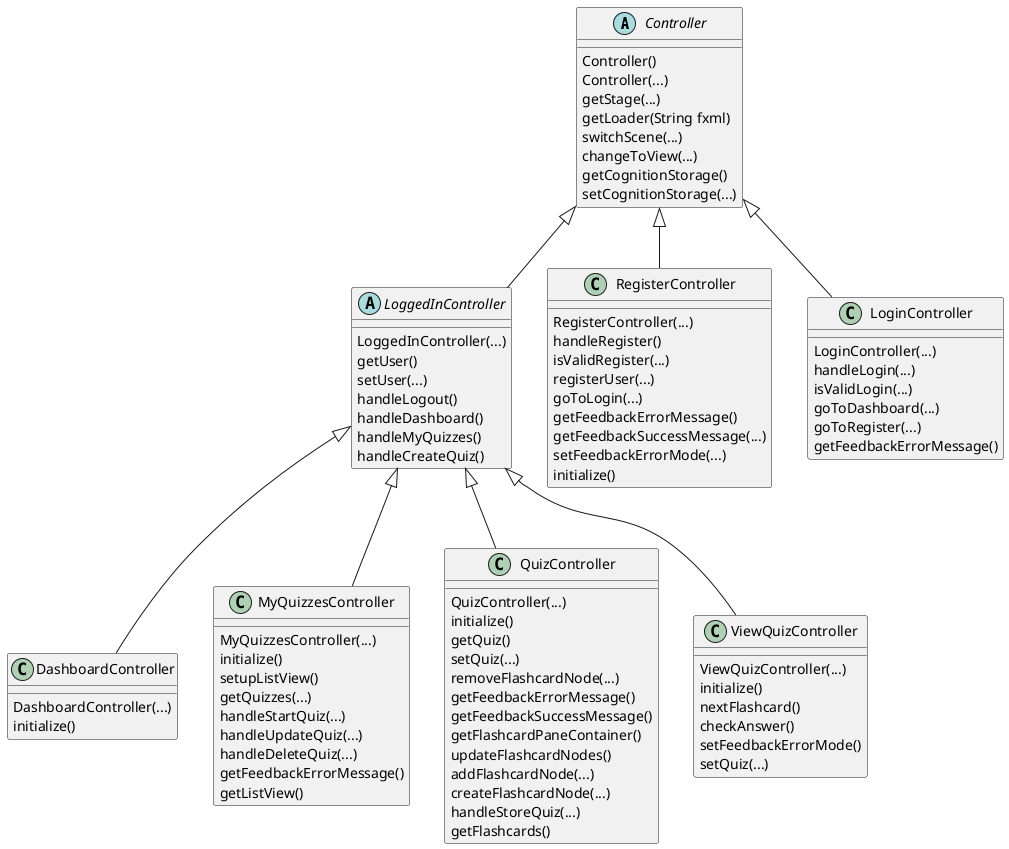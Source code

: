 @startuml

' ***** Controller class *****
abstract class Controller

Controller : Controller()
Controller : Controller(...)
Controller : getStage(...)
Controller : getLoader(String fxml)
Controller : switchScene(...)
Controller : changeToView(...)
Controller : getCognitionStorage()
Controller : setCognitionStorage(...)

' ***** LoggedInController class *****
abstract class LoggedInController

LoggedInController : LoggedInController(...)
LoggedInController : getUser()
LoggedInController : setUser(...)
LoggedInController : handleLogout()
LoggedInController : handleDashboard()
LoggedInController : handleMyQuizzes()
LoggedInController : handleCreateQuiz()

' ***** RegisterController class *****
class RegisterController

RegisterController : RegisterController(...)
RegisterController : handleRegister()
RegisterController : isValidRegister(...)
RegisterController : registerUser(...)
RegisterController : goToLogin(...)
RegisterController : getFeedbackErrorMessage()
RegisterController : getFeedbackSuccessMessage(...)
RegisterController : setFeedbackErrorMode(...)
RegisterController : initialize()

' ***** LoginController class *****
class LoginController

LoginController : LoginController(...)
LoginController : handleLogin(...)
LoginController : isValidLogin(...)
LoginController : goToDashboard(...)
LoginController : goToRegister(...)
LoginController : getFeedbackErrorMessage()


' ***** DashboardController class *****
class DashboardController

DashboardController : DashboardController(...)
DashboardController : initialize()

' ***** MyQuizzesController class *****
class MyQuizzesController

MyQuizzesController : MyQuizzesController(...)
MyQuizzesController : initialize()
MyQuizzesController : setupListView()
MyQuizzesController : getQuizzes(...)
MyQuizzesController : handleStartQuiz(...)
MyQuizzesController : handleUpdateQuiz(...)
MyQuizzesController : handleDeleteQuiz(...)
MyQuizzesController : getFeedbackErrorMessage()
MyQuizzesController : getListView()

' ***** QuizController class *****
class QuizController

QuizController : QuizController(...)
QuizController : initialize()
QuizController : getQuiz()
QuizController : setQuiz(...)
QuizController : removeFlashcardNode(...)
QuizController : getFeedbackErrorMessage()
QuizController : getFeedbackSuccessMessage()
QuizController : getFlashcardPaneContainer()
QuizController : updateFlashcardNodes()
QuizController : addFlashcardNode(...)
QuizController : createFlashcardNode(...)
QuizController : handleStoreQuiz(...)
QuizController : getFlashcards()

' ***** ViewQuizController class *****
class ViewQuizController

ViewQuizController : ViewQuizController(...)
ViewQuizController : initialize()
ViewQuizController : nextFlashcard()
ViewQuizController : checkAnswer()
ViewQuizController : setFeedbackErrorMode()
ViewQuizController : setQuiz(...)

' ***** Relationships *****
Controller <|-- LoggedInController
Controller <|-- RegisterController
Controller <|-- LoginController
LoggedInController <|-- DashboardController
LoggedInController <|-- MyQuizzesController
LoggedInController <|-- QuizController
LoggedInController <|-- ViewQuizController

@enduml